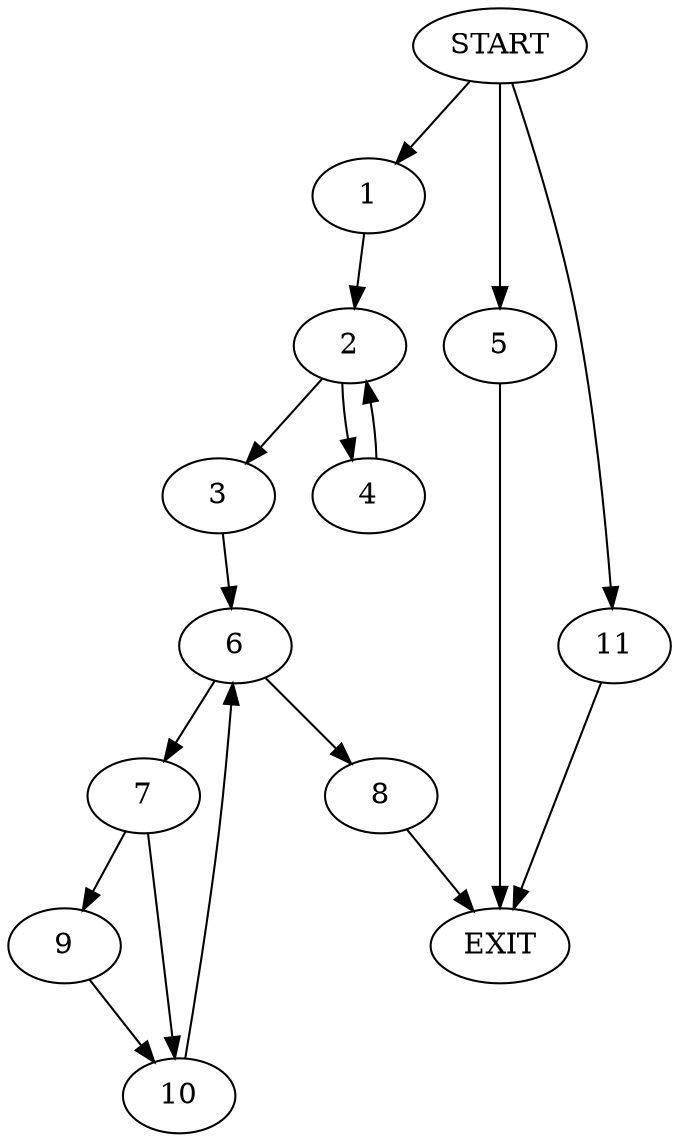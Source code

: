 digraph {
0 [label="START"]
12 [label="EXIT"]
0 -> 1
1 -> 2
2 -> 3
2 -> 4
0 -> 5
5 -> 12
4 -> 2
3 -> 6
6 -> 7
6 -> 8
7 -> 9
7 -> 10
8 -> 12
9 -> 10
10 -> 6
0 -> 11
11 -> 12
}
